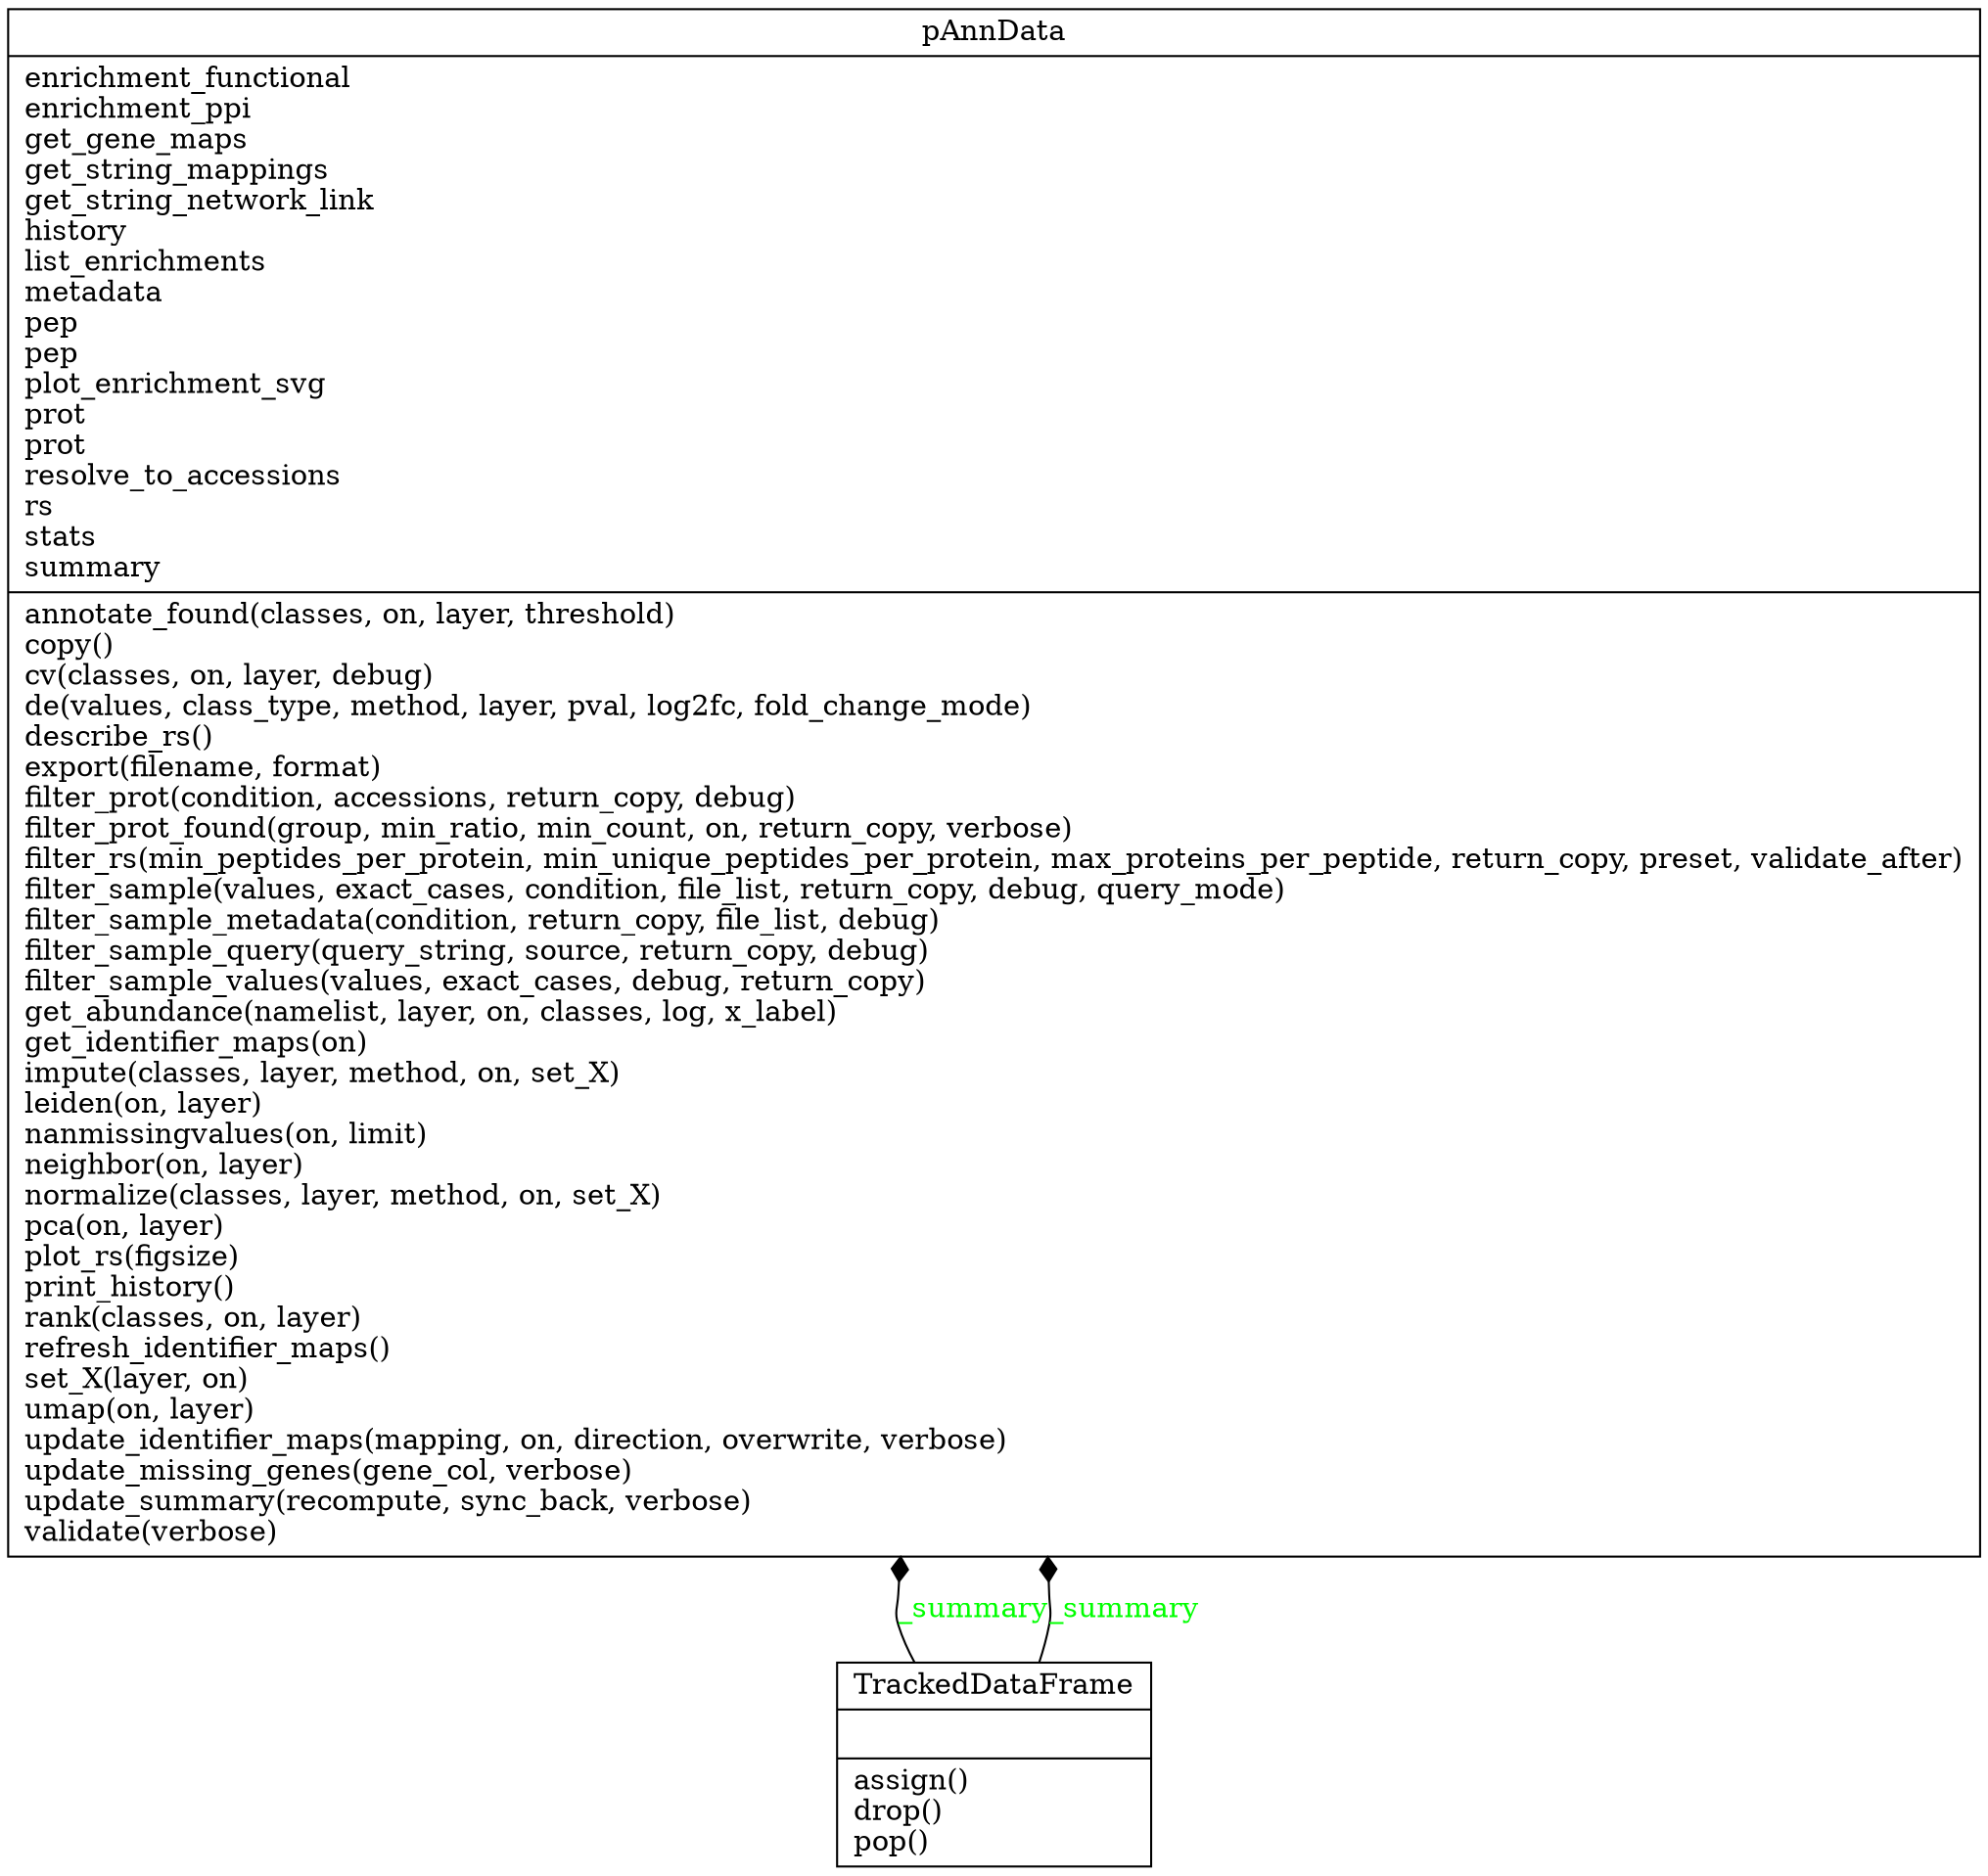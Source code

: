 digraph "classes" {
rankdir=BT
charset="utf-8"
"scviz.TrackedDataFrame.TrackedDataFrame" [color="black", fontcolor="black", label="{TrackedDataFrame|\l|assign()\ldrop()\lpop()\l}", shape="record", style="solid"];
"scviz.pAnnData.pAnnData" [color="black", fontcolor="black", label="{pAnnData|enrichment_functional\lenrichment_ppi\lget_gene_maps\lget_string_mappings\lget_string_network_link\lhistory\llist_enrichments\lmetadata\lpep\lpep\lplot_enrichment_svg\lprot\lprot\lresolve_to_accessions\lrs\lstats\lsummary\l|annotate_found(classes, on, layer, threshold)\lcopy()\lcv(classes, on, layer, debug)\lde(values, class_type, method, layer, pval, log2fc, fold_change_mode)\ldescribe_rs()\lexport(filename, format)\lfilter_prot(condition, accessions, return_copy, debug)\lfilter_prot_found(group, min_ratio, min_count, on, return_copy, verbose)\lfilter_rs(min_peptides_per_protein, min_unique_peptides_per_protein, max_proteins_per_peptide, return_copy, preset, validate_after)\lfilter_sample(values, exact_cases, condition, file_list, return_copy, debug, query_mode)\lfilter_sample_metadata(condition, return_copy, file_list, debug)\lfilter_sample_query(query_string, source, return_copy, debug)\lfilter_sample_values(values, exact_cases, debug, return_copy)\lget_abundance(namelist, layer, on, classes, log, x_label)\lget_identifier_maps(on)\limpute(classes, layer, method, on, set_X)\lleiden(on, layer)\lnanmissingvalues(on, limit)\lneighbor(on, layer)\lnormalize(classes, layer, method, on, set_X)\lpca(on, layer)\lplot_rs(figsize)\lprint_history()\lrank(classes, on, layer)\lrefresh_identifier_maps()\lset_X(layer, on)\lumap(on, layer)\lupdate_identifier_maps(mapping, on, direction, overwrite, verbose)\lupdate_missing_genes(gene_col, verbose)\lupdate_summary(recompute, sync_back, verbose)\lvalidate(verbose)\l}", shape="record", style="solid"];
"scviz.TrackedDataFrame.TrackedDataFrame" -> "scviz.pAnnData.pAnnData" [arrowhead="diamond", arrowtail="none", fontcolor="green", label="_summary", style="solid"];
"scviz.TrackedDataFrame.TrackedDataFrame" -> "scviz.pAnnData.pAnnData" [arrowhead="diamond", arrowtail="none", fontcolor="green", label="_summary", style="solid"];
}
